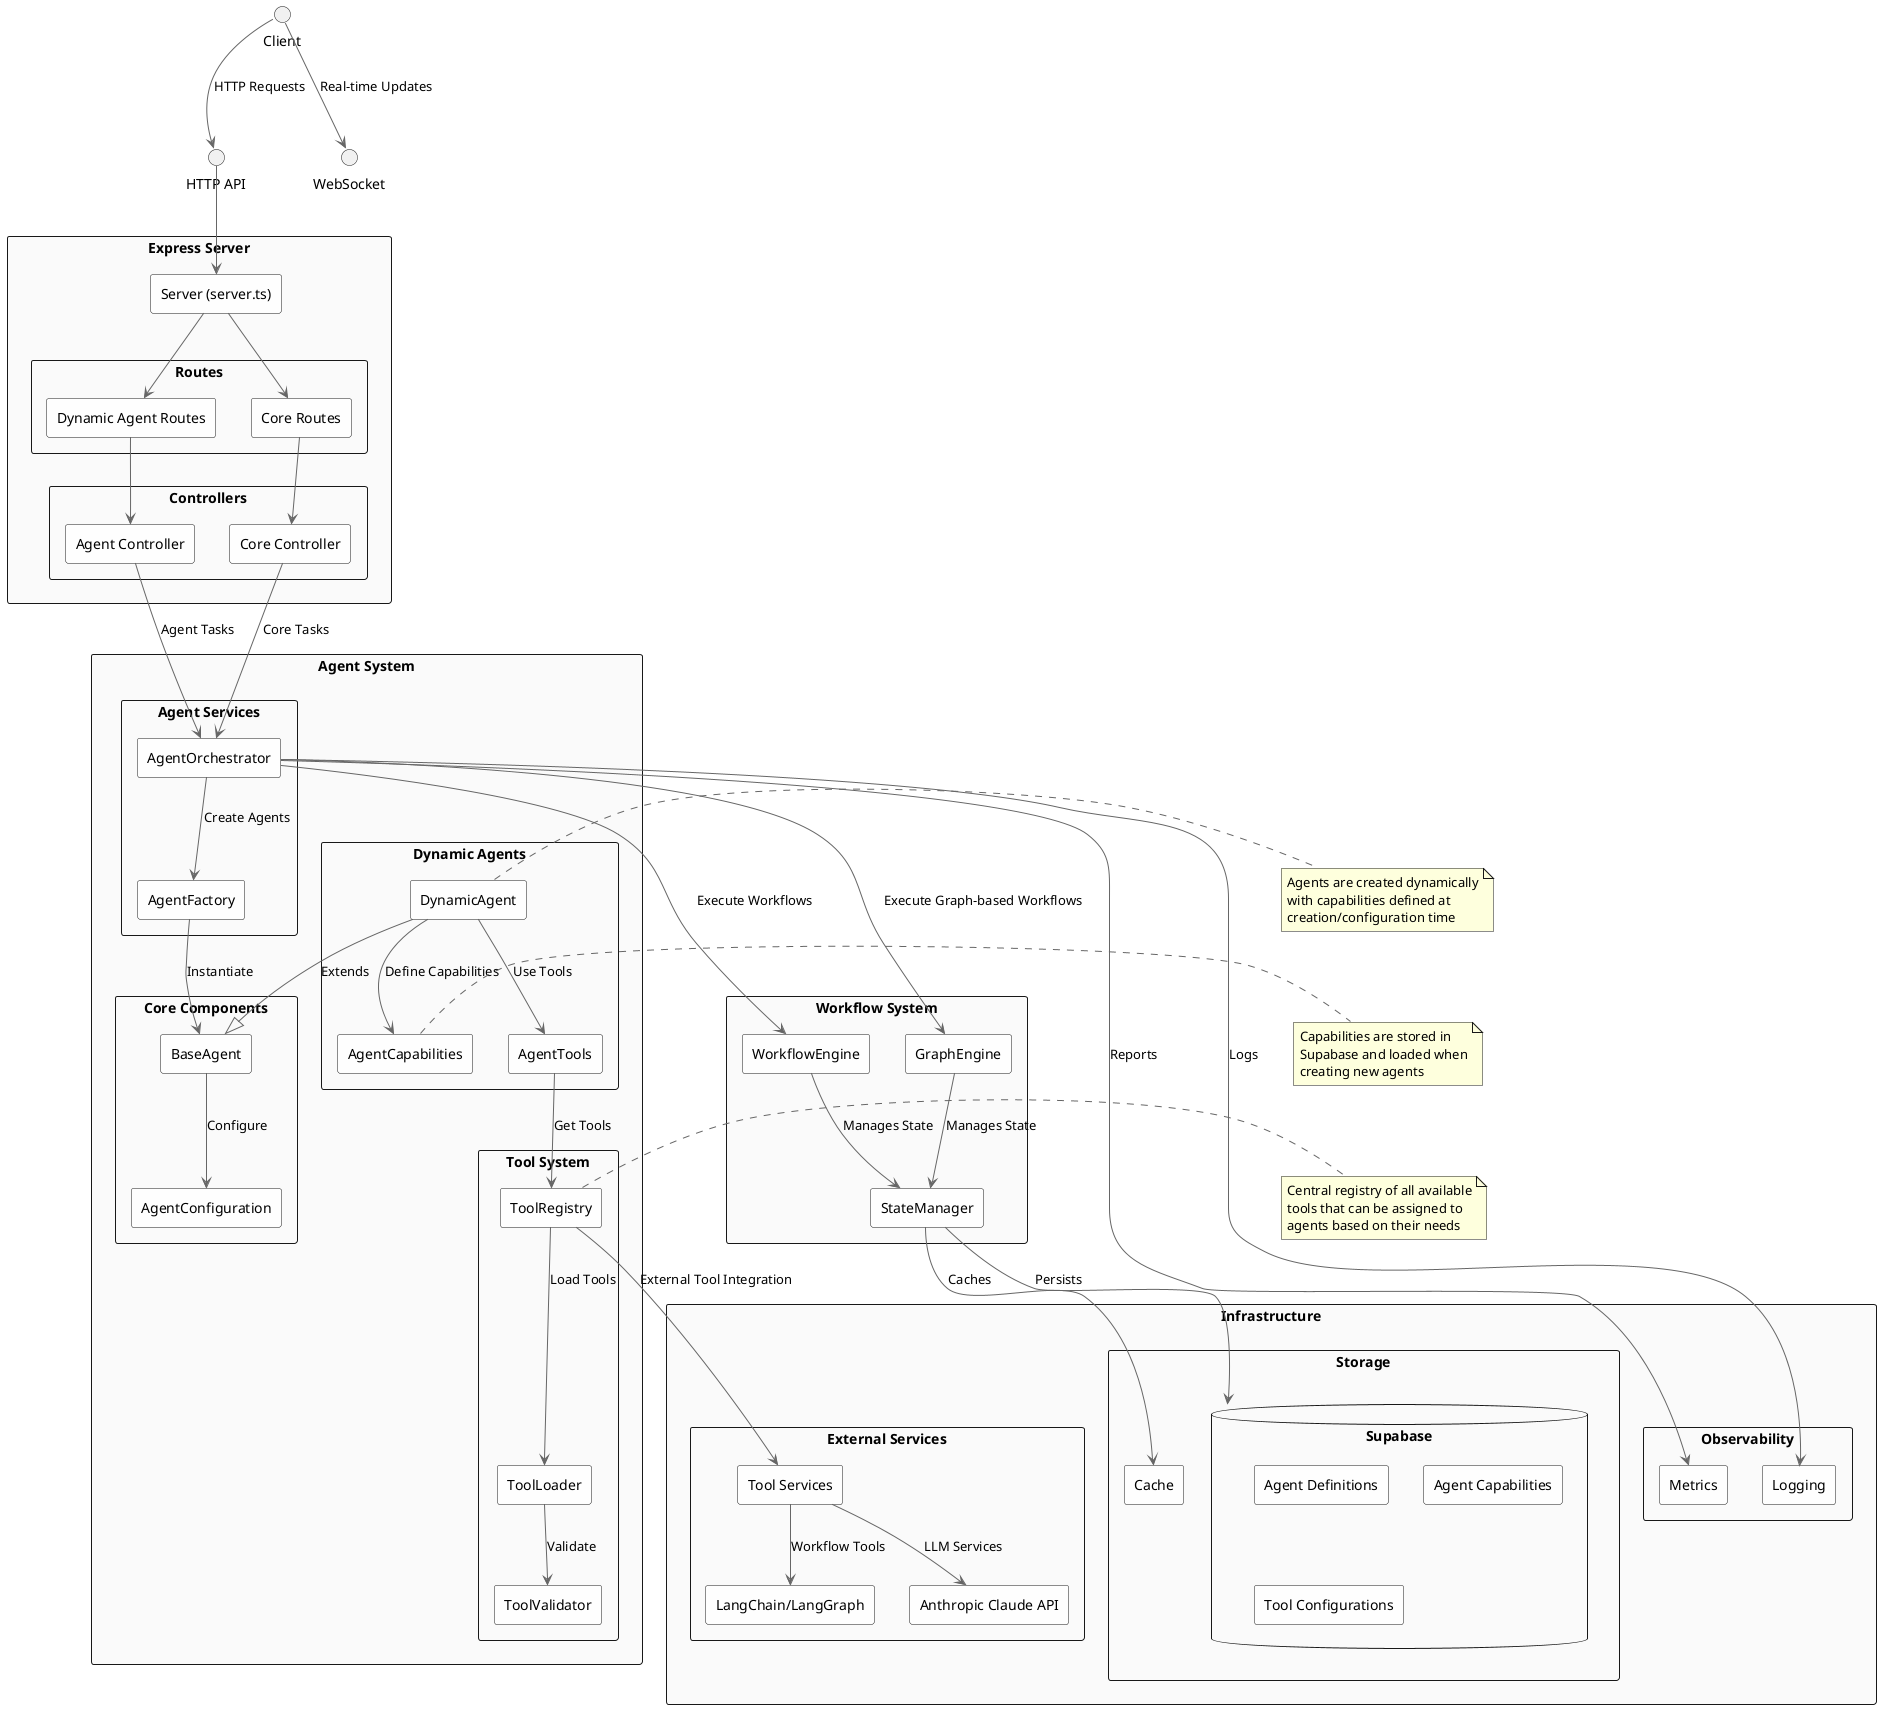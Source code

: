 @startuml Server Architecture

' Styling
skinparam componentStyle rectangle
skinparam packageStyle rectangle
skinparam backgroundColor white
skinparam ArrowColor #666666
skinparam ComponentBackgroundColor #FEFEFE
skinparam PackageBackgroundColor #FAFAFA

' Components
package "Express Server" {
    [Server (server.ts)] as Server
    
    package "Routes" {
        [Dynamic Agent Routes] as AgentRoutes
        [Core Routes] as CoreRoutes
    }
    
    package "Controllers" {
        [Agent Controller] as AgentController
        [Core Controller] as CoreController
    }
}

package "Agent System" {
    package "Core Components" {
        [BaseAgent] as BaseAgent
        [AgentConfiguration] as AgentConfig
    }
    
    package "Dynamic Agents" {
        [DynamicAgent] as DynamicAgent
        [AgentCapabilities] as AgentCap
        [AgentTools] as AgentTools
    }
    
    package "Tool System" {
        [ToolRegistry] as ToolRegistry
        [ToolLoader] as ToolLoader
        [ToolValidator] as ToolValidator
    }
    
    package "Agent Services" {
        [AgentFactory] as AgentFactory
        [AgentOrchestrator] as AgentOrchestrator
    }
}

package "Workflow System" {
    [WorkflowEngine] as WorkflowEngine
    [GraphEngine] as GraphEngine
    [StateManager] as StateManager
}

package "Infrastructure" {
    package "External Services" {
        [LangChain/LangGraph] as LangChain
        [Anthropic Claude API] as Claude
        [Tool Services] as ToolServices
    }
    
    package "Storage" {
        database "Supabase" as Supabase {
            [Agent Definitions] as AgentDefs
            [Agent Capabilities] as CapabilitiesStore
            [Tool Configurations] as ToolConfigs
        }
        [Cache] as Cache
    }
    
    package "Observability" {
        [Metrics] as Metrics
        [Logging] as Logging
    }
}

' Interfaces
interface "HTTP API" as API
interface "WebSocket" as WS

' Dependencies and Relationships
Client --> API : HTTP Requests
Client --> WS : Real-time Updates

API --> Server
Server --> AgentRoutes
Server --> CoreRoutes

AgentRoutes --> AgentController
CoreRoutes --> CoreController

AgentController --> AgentOrchestrator : Agent Tasks
CoreController --> AgentOrchestrator : Core Tasks

AgentOrchestrator --> AgentFactory : Create Agents
AgentOrchestrator --> WorkflowEngine : Execute Workflows
AgentOrchestrator --> GraphEngine : Execute Graph-based Workflows

AgentFactory --> BaseAgent : Instantiate
BaseAgent --> AgentConfig : Configure
DynamicAgent --|> BaseAgent : Extends

DynamicAgent --> AgentCap : Define Capabilities
DynamicAgent --> AgentTools : Use Tools

AgentTools --> ToolRegistry : Get Tools
ToolRegistry --> ToolLoader : Load Tools
ToolLoader --> ToolValidator : Validate

ToolRegistry --> ToolServices : External Tool Integration
ToolServices --> Claude : LLM Services
ToolServices --> LangChain : Workflow Tools

WorkflowEngine --> StateManager : Manages State
GraphEngine --> StateManager : Manages State
StateManager --> Supabase : Persists
StateManager --> Cache : Caches

AgentOrchestrator --> Metrics : Reports
AgentOrchestrator --> Logging : Logs

' Notes
note right of DynamicAgent
  Agents are created dynamically
  with capabilities defined at
  creation/configuration time
end note

note right of ToolRegistry
  Central registry of all available
  tools that can be assigned to
  agents based on their needs
end note

note right of AgentCap
  Capabilities are stored in
  Supabase and loaded when
  creating new agents
end note

@enduml
